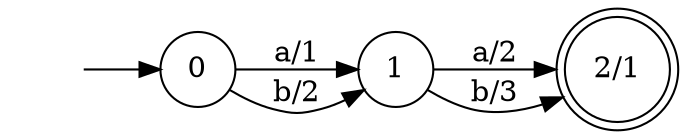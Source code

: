 digraph {
    rankdir="LR";
    node [shape=circle];
    i [style="invis"];
    i->0;
    0->1 [label="a/1"];
    0->1 [label="b/2"];
    1->2 [label="a/2"];
    1->2 [label="b/3"];
    2 [label="2/1",shape=doublecircle];
}
